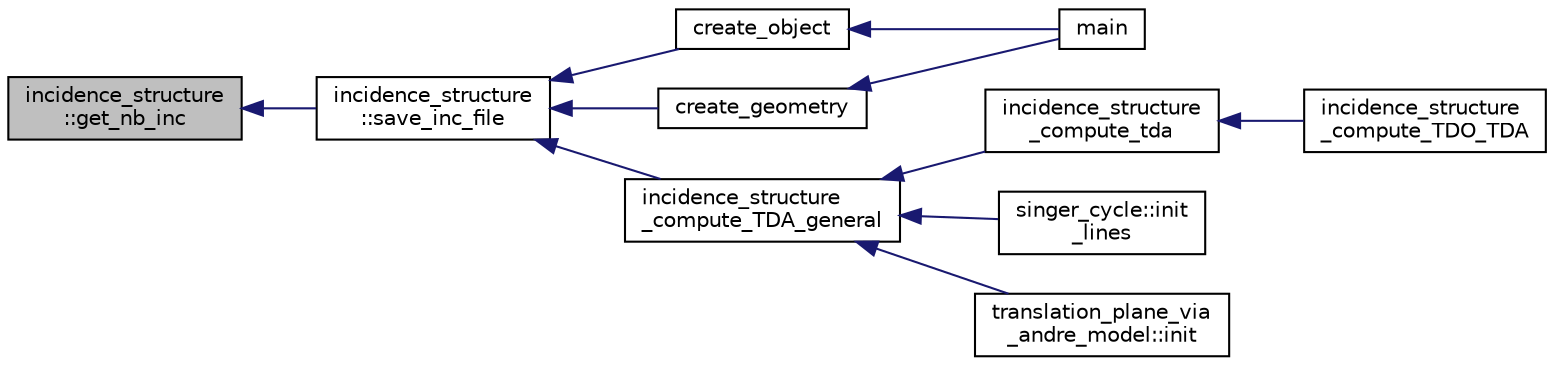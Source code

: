 digraph "incidence_structure::get_nb_inc"
{
  edge [fontname="Helvetica",fontsize="10",labelfontname="Helvetica",labelfontsize="10"];
  node [fontname="Helvetica",fontsize="10",shape=record];
  rankdir="LR";
  Node4351 [label="incidence_structure\l::get_nb_inc",height=0.2,width=0.4,color="black", fillcolor="grey75", style="filled", fontcolor="black"];
  Node4351 -> Node4352 [dir="back",color="midnightblue",fontsize="10",style="solid",fontname="Helvetica"];
  Node4352 [label="incidence_structure\l::save_inc_file",height=0.2,width=0.4,color="black", fillcolor="white", style="filled",URL="$da/d8a/classincidence__structure.html#a4fd15671d6a99a4cae34a24e3c0b7705"];
  Node4352 -> Node4353 [dir="back",color="midnightblue",fontsize="10",style="solid",fontname="Helvetica"];
  Node4353 [label="create_object",height=0.2,width=0.4,color="black", fillcolor="white", style="filled",URL="$de/d10/hamming_8_c.html#a290a0a0fa4965131997904ad9fe1840b"];
  Node4353 -> Node4354 [dir="back",color="midnightblue",fontsize="10",style="solid",fontname="Helvetica"];
  Node4354 [label="main",height=0.2,width=0.4,color="black", fillcolor="white", style="filled",URL="$de/d10/hamming_8_c.html#a3c04138a5bfe5d72780bb7e82a18e627"];
  Node4352 -> Node4355 [dir="back",color="midnightblue",fontsize="10",style="solid",fontname="Helvetica"];
  Node4355 [label="create_geometry",height=0.2,width=0.4,color="black", fillcolor="white", style="filled",URL="$de/d10/hamming_8_c.html#abb255fb19bad84799f04dcf4ffddb57b"];
  Node4355 -> Node4354 [dir="back",color="midnightblue",fontsize="10",style="solid",fontname="Helvetica"];
  Node4352 -> Node4356 [dir="back",color="midnightblue",fontsize="10",style="solid",fontname="Helvetica"];
  Node4356 [label="incidence_structure\l_compute_TDA_general",height=0.2,width=0.4,color="black", fillcolor="white", style="filled",URL="$df/d74/tl__geometry_8h.html#a21ab759f6e646f3fe703c17f39361448"];
  Node4356 -> Node4357 [dir="back",color="midnightblue",fontsize="10",style="solid",fontname="Helvetica"];
  Node4357 [label="incidence_structure\l_compute_tda",height=0.2,width=0.4,color="black", fillcolor="white", style="filled",URL="$df/d74/tl__geometry_8h.html#ab3a7584f120bbaf752a5bd831d3ebf72"];
  Node4357 -> Node4358 [dir="back",color="midnightblue",fontsize="10",style="solid",fontname="Helvetica"];
  Node4358 [label="incidence_structure\l_compute_TDO_TDA",height=0.2,width=0.4,color="black", fillcolor="white", style="filled",URL="$df/d74/tl__geometry_8h.html#a63d0e7a207e173b92c0e560df4d8e980"];
  Node4356 -> Node4359 [dir="back",color="midnightblue",fontsize="10",style="solid",fontname="Helvetica"];
  Node4359 [label="singer_cycle::init\l_lines",height=0.2,width=0.4,color="black", fillcolor="white", style="filled",URL="$d8/d13/classsinger__cycle.html#a817cbf613596d5db2cf5e926db8fa328"];
  Node4356 -> Node4360 [dir="back",color="midnightblue",fontsize="10",style="solid",fontname="Helvetica"];
  Node4360 [label="translation_plane_via\l_andre_model::init",height=0.2,width=0.4,color="black", fillcolor="white", style="filled",URL="$d1/dcc/classtranslation__plane__via__andre__model.html#adb424599de168ade331979a9218ee07b"];
}

